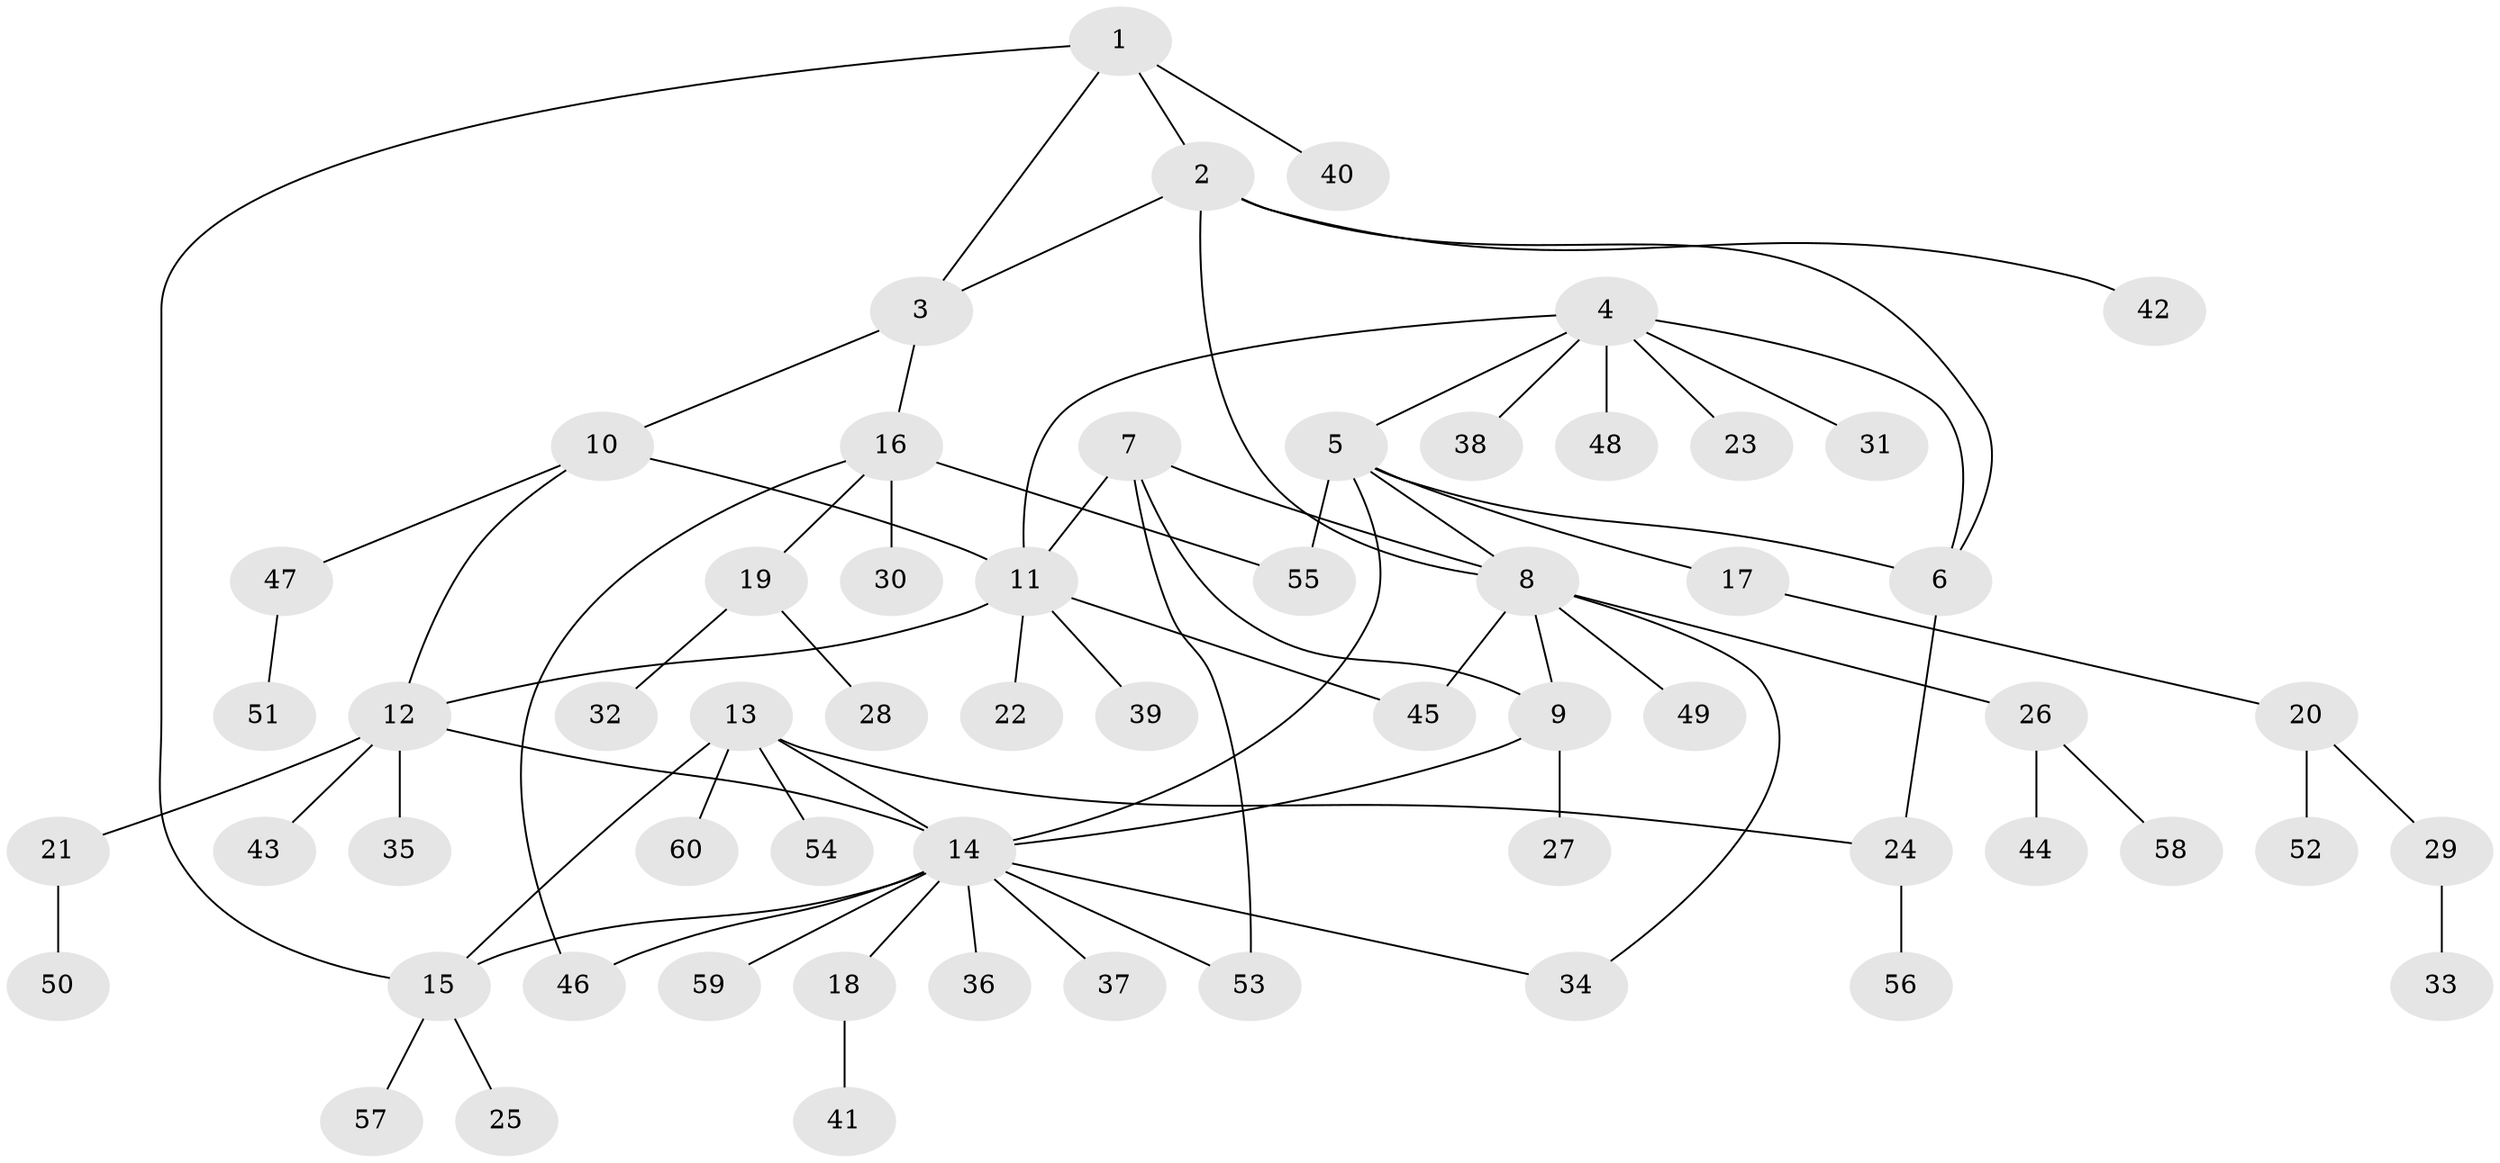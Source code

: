 // coarse degree distribution, {6: 0.046511627906976744, 11: 0.023255813953488372, 7: 0.06976744186046512, 4: 0.046511627906976744, 3: 0.046511627906976744, 5: 0.023255813953488372, 10: 0.023255813953488372, 1: 0.5348837209302325, 2: 0.18604651162790697}
// Generated by graph-tools (version 1.1) at 2025/52/02/27/25 19:52:21]
// undirected, 60 vertices, 76 edges
graph export_dot {
graph [start="1"]
  node [color=gray90,style=filled];
  1;
  2;
  3;
  4;
  5;
  6;
  7;
  8;
  9;
  10;
  11;
  12;
  13;
  14;
  15;
  16;
  17;
  18;
  19;
  20;
  21;
  22;
  23;
  24;
  25;
  26;
  27;
  28;
  29;
  30;
  31;
  32;
  33;
  34;
  35;
  36;
  37;
  38;
  39;
  40;
  41;
  42;
  43;
  44;
  45;
  46;
  47;
  48;
  49;
  50;
  51;
  52;
  53;
  54;
  55;
  56;
  57;
  58;
  59;
  60;
  1 -- 2;
  1 -- 3;
  1 -- 15;
  1 -- 40;
  2 -- 3;
  2 -- 6;
  2 -- 8;
  2 -- 42;
  3 -- 10;
  3 -- 16;
  4 -- 5;
  4 -- 6;
  4 -- 11;
  4 -- 23;
  4 -- 31;
  4 -- 38;
  4 -- 48;
  5 -- 6;
  5 -- 8;
  5 -- 14;
  5 -- 17;
  5 -- 55;
  6 -- 24;
  7 -- 8;
  7 -- 9;
  7 -- 11;
  7 -- 53;
  8 -- 9;
  8 -- 26;
  8 -- 34;
  8 -- 45;
  8 -- 49;
  9 -- 14;
  9 -- 27;
  10 -- 11;
  10 -- 12;
  10 -- 47;
  11 -- 12;
  11 -- 22;
  11 -- 39;
  11 -- 45;
  12 -- 14;
  12 -- 21;
  12 -- 35;
  12 -- 43;
  13 -- 14;
  13 -- 15;
  13 -- 24;
  13 -- 54;
  13 -- 60;
  14 -- 15;
  14 -- 18;
  14 -- 34;
  14 -- 36;
  14 -- 37;
  14 -- 46;
  14 -- 53;
  14 -- 59;
  15 -- 25;
  15 -- 57;
  16 -- 19;
  16 -- 30;
  16 -- 46;
  16 -- 55;
  17 -- 20;
  18 -- 41;
  19 -- 28;
  19 -- 32;
  20 -- 29;
  20 -- 52;
  21 -- 50;
  24 -- 56;
  26 -- 44;
  26 -- 58;
  29 -- 33;
  47 -- 51;
}
